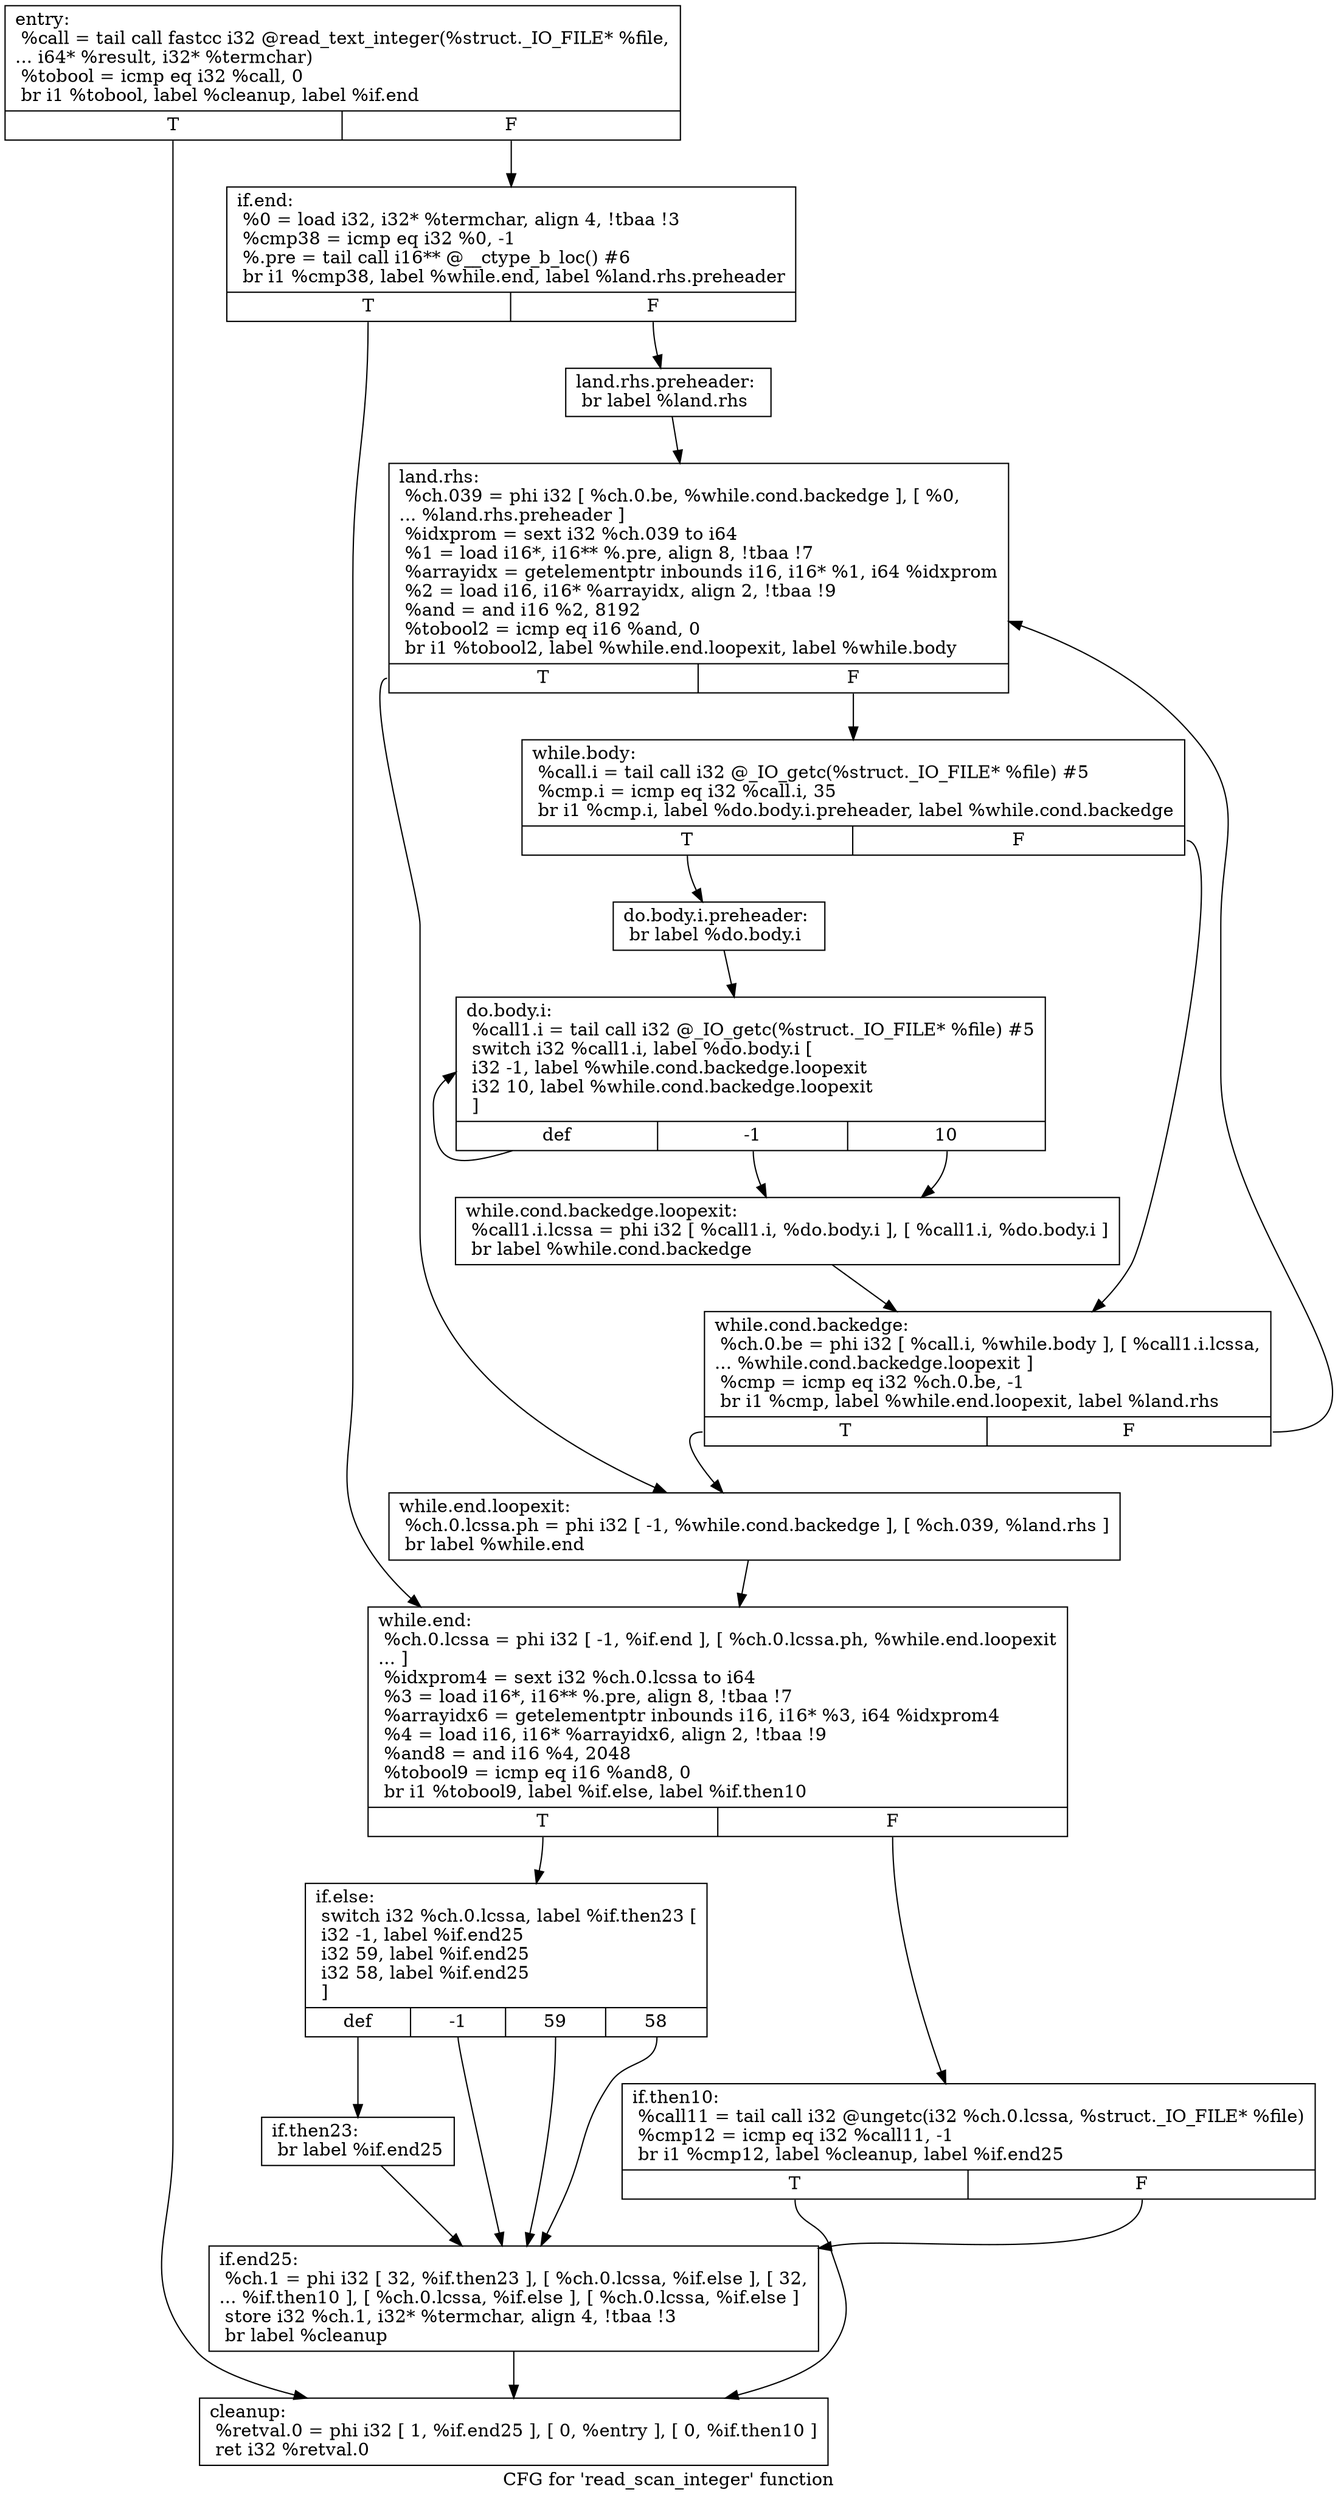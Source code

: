 digraph "CFG for 'read_scan_integer' function" {
	label="CFG for 'read_scan_integer' function";

	Node0x5e4dcf0 [shape=record,label="{entry:\l  %call = tail call fastcc i32 @read_text_integer(%struct._IO_FILE* %file,\l... i64* %result, i32* %termchar)\l  %tobool = icmp eq i32 %call, 0\l  br i1 %tobool, label %cleanup, label %if.end\l|{<s0>T|<s1>F}}"];
	Node0x5e4dcf0:s0 -> Node0x5e4df10;
	Node0x5e4dcf0:s1 -> Node0x5e4df80;
	Node0x5e4df80 [shape=record,label="{if.end:                                           \l  %0 = load i32, i32* %termchar, align 4, !tbaa !3\l  %cmp38 = icmp eq i32 %0, -1\l  %.pre = tail call i16** @__ctype_b_loc() #6\l  br i1 %cmp38, label %while.end, label %land.rhs.preheader\l|{<s0>T|<s1>F}}"];
	Node0x5e4df80:s0 -> Node0x5e4e2a0;
	Node0x5e4df80:s1 -> Node0x5e4e350;
	Node0x5e4e350 [shape=record,label="{land.rhs.preheader:                               \l  br label %land.rhs\l}"];
	Node0x5e4e350 -> Node0x5e4e4e0;
	Node0x5e4e4e0 [shape=record,label="{land.rhs:                                         \l  %ch.039 = phi i32 [ %ch.0.be, %while.cond.backedge ], [ %0,\l... %land.rhs.preheader ]\l  %idxprom = sext i32 %ch.039 to i64\l  %1 = load i16*, i16** %.pre, align 8, !tbaa !7\l  %arrayidx = getelementptr inbounds i16, i16* %1, i64 %idxprom\l  %2 = load i16, i16* %arrayidx, align 2, !tbaa !9\l  %and = and i16 %2, 8192\l  %tobool2 = icmp eq i16 %and, 0\l  br i1 %tobool2, label %while.end.loopexit, label %while.body\l|{<s0>T|<s1>F}}"];
	Node0x5e4e4e0:s0 -> Node0x5e37630;
	Node0x5e4e4e0:s1 -> Node0x5e37730;
	Node0x5e37730 [shape=record,label="{while.body:                                       \l  %call.i = tail call i32 @_IO_getc(%struct._IO_FILE* %file) #5\l  %cmp.i = icmp eq i32 %call.i, 35\l  br i1 %cmp.i, label %do.body.i.preheader, label %while.cond.backedge\l|{<s0>T|<s1>F}}"];
	Node0x5e37730:s0 -> Node0x5e37a60;
	Node0x5e37730:s1 -> Node0x5e4e700;
	Node0x5e37a60 [shape=record,label="{do.body.i.preheader:                              \l  br label %do.body.i\l}"];
	Node0x5e37a60 -> Node0x5e37b90;
	Node0x5e4e5c0 [shape=record,label="{while.cond.backedge.loopexit:                     \l  %call1.i.lcssa = phi i32 [ %call1.i, %do.body.i ], [ %call1.i, %do.body.i ]\l  br label %while.cond.backedge\l}"];
	Node0x5e4e5c0 -> Node0x5e4e700;
	Node0x5e4e700 [shape=record,label="{while.cond.backedge:                              \l  %ch.0.be = phi i32 [ %call.i, %while.body ], [ %call1.i.lcssa,\l... %while.cond.backedge.loopexit ]\l  %cmp = icmp eq i32 %ch.0.be, -1\l  br i1 %cmp, label %while.end.loopexit, label %land.rhs\l|{<s0>T|<s1>F}}"];
	Node0x5e4e700:s0 -> Node0x5e37630;
	Node0x5e4e700:s1 -> Node0x5e4e4e0;
	Node0x5e37b90 [shape=record,label="{do.body.i:                                        \l  %call1.i = tail call i32 @_IO_getc(%struct._IO_FILE* %file) #5\l  switch i32 %call1.i, label %do.body.i [\l    i32 -1, label %while.cond.backedge.loopexit\l    i32 10, label %while.cond.backedge.loopexit\l  ]\l|{<s0>def|<s1>-1|<s2>10}}"];
	Node0x5e37b90:s0 -> Node0x5e37b90;
	Node0x5e37b90:s1 -> Node0x5e4e5c0;
	Node0x5e37b90:s2 -> Node0x5e4e5c0;
	Node0x5e37630 [shape=record,label="{while.end.loopexit:                               \l  %ch.0.lcssa.ph = phi i32 [ -1, %while.cond.backedge ], [ %ch.039, %land.rhs ]\l  br label %while.end\l}"];
	Node0x5e37630 -> Node0x5e4e2a0;
	Node0x5e4e2a0 [shape=record,label="{while.end:                                        \l  %ch.0.lcssa = phi i32 [ -1, %if.end ], [ %ch.0.lcssa.ph, %while.end.loopexit\l... ]\l  %idxprom4 = sext i32 %ch.0.lcssa to i64\l  %3 = load i16*, i16** %.pre, align 8, !tbaa !7\l  %arrayidx6 = getelementptr inbounds i16, i16* %3, i64 %idxprom4\l  %4 = load i16, i16* %arrayidx6, align 2, !tbaa !9\l  %and8 = and i16 %4, 2048\l  %tobool9 = icmp eq i16 %and8, 0\l  br i1 %tobool9, label %if.else, label %if.then10\l|{<s0>T|<s1>F}}"];
	Node0x5e4e2a0:s0 -> Node0x5e50d70;
	Node0x5e4e2a0:s1 -> Node0x5e50e20;
	Node0x5e50e20 [shape=record,label="{if.then10:                                        \l  %call11 = tail call i32 @ungetc(i32 %ch.0.lcssa, %struct._IO_FILE* %file)\l  %cmp12 = icmp eq i32 %call11, -1\l  br i1 %cmp12, label %cleanup, label %if.end25\l|{<s0>T|<s1>F}}"];
	Node0x5e50e20:s0 -> Node0x5e4df10;
	Node0x5e50e20:s1 -> Node0x5e51220;
	Node0x5e50d70 [shape=record,label="{if.else:                                          \l  switch i32 %ch.0.lcssa, label %if.then23 [\l    i32 -1, label %if.end25\l    i32 59, label %if.end25\l    i32 58, label %if.end25\l  ]\l|{<s0>def|<s1>-1|<s2>59|<s3>58}}"];
	Node0x5e50d70:s0 -> Node0x5e51390;
	Node0x5e50d70:s1 -> Node0x5e51220;
	Node0x5e50d70:s2 -> Node0x5e51220;
	Node0x5e50d70:s3 -> Node0x5e51220;
	Node0x5e51390 [shape=record,label="{if.then23:                                        \l  br label %if.end25\l}"];
	Node0x5e51390 -> Node0x5e51220;
	Node0x5e51220 [shape=record,label="{if.end25:                                         \l  %ch.1 = phi i32 [ 32, %if.then23 ], [ %ch.0.lcssa, %if.else ], [ 32,\l... %if.then10 ], [ %ch.0.lcssa, %if.else ], [ %ch.0.lcssa, %if.else ]\l  store i32 %ch.1, i32* %termchar, align 4, !tbaa !3\l  br label %cleanup\l}"];
	Node0x5e51220 -> Node0x5e4df10;
	Node0x5e4df10 [shape=record,label="{cleanup:                                          \l  %retval.0 = phi i32 [ 1, %if.end25 ], [ 0, %entry ], [ 0, %if.then10 ]\l  ret i32 %retval.0\l}"];
}
